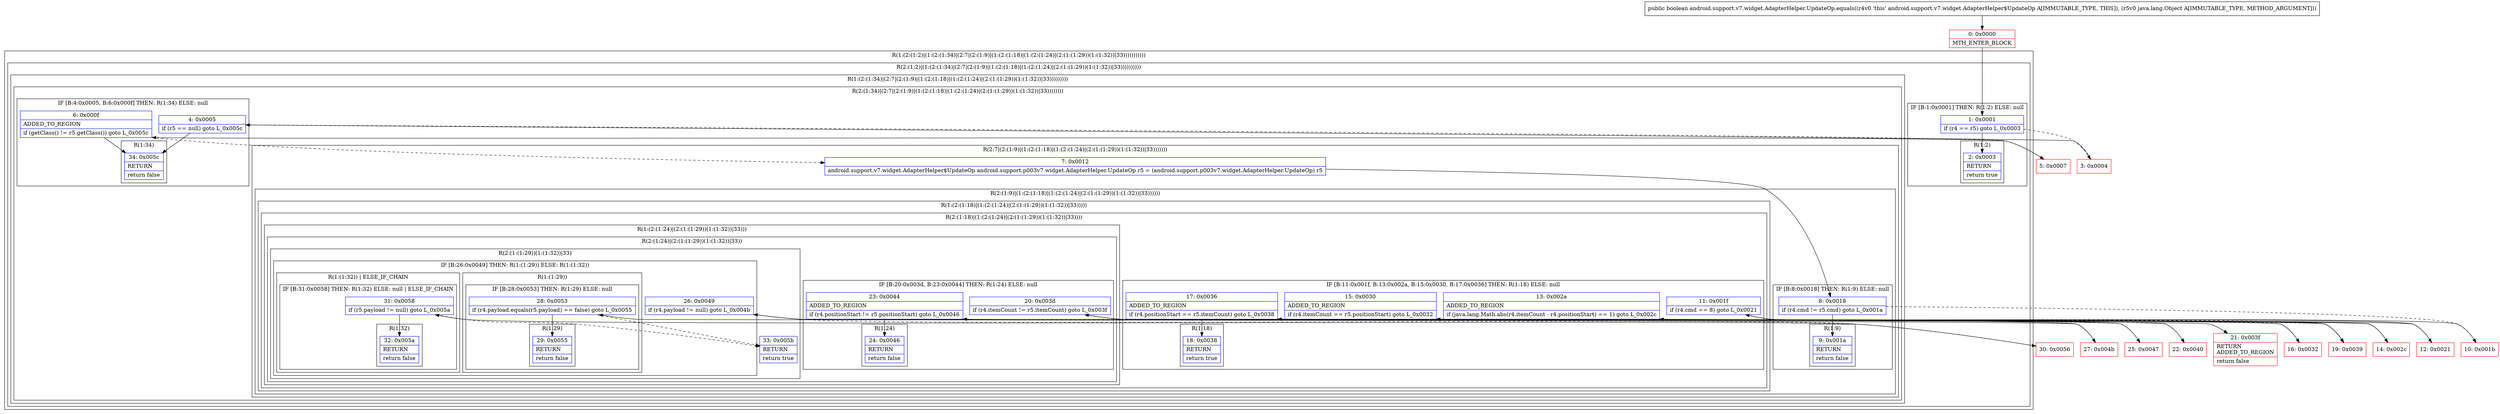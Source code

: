 digraph "CFG forandroid.support.v7.widget.AdapterHelper.UpdateOp.equals(Ljava\/lang\/Object;)Z" {
subgraph cluster_Region_1127697230 {
label = "R(1:(2:(1:2)|(1:(2:(1:34)|(2:7|(2:(1:9)|(1:(2:(1:18)|(1:(2:(1:24)|(2:(1:(1:29))(1:(1:32))|33)))))))))))";
node [shape=record,color=blue];
subgraph cluster_Region_448851143 {
label = "R(2:(1:2)|(1:(2:(1:34)|(2:7|(2:(1:9)|(1:(2:(1:18)|(1:(2:(1:24)|(2:(1:(1:29))(1:(1:32))|33))))))))))";
node [shape=record,color=blue];
subgraph cluster_IfRegion_1657789368 {
label = "IF [B:1:0x0001] THEN: R(1:2) ELSE: null";
node [shape=record,color=blue];
Node_1 [shape=record,label="{1\:\ 0x0001|if (r4 == r5) goto L_0x0003\l}"];
subgraph cluster_Region_1750643030 {
label = "R(1:2)";
node [shape=record,color=blue];
Node_2 [shape=record,label="{2\:\ 0x0003|RETURN\l|return true\l}"];
}
}
subgraph cluster_Region_298641960 {
label = "R(1:(2:(1:34)|(2:7|(2:(1:9)|(1:(2:(1:18)|(1:(2:(1:24)|(2:(1:(1:29))(1:(1:32))|33)))))))))";
node [shape=record,color=blue];
subgraph cluster_Region_217549314 {
label = "R(2:(1:34)|(2:7|(2:(1:9)|(1:(2:(1:18)|(1:(2:(1:24)|(2:(1:(1:29))(1:(1:32))|33))))))))";
node [shape=record,color=blue];
subgraph cluster_IfRegion_284787263 {
label = "IF [B:4:0x0005, B:6:0x000f] THEN: R(1:34) ELSE: null";
node [shape=record,color=blue];
Node_4 [shape=record,label="{4\:\ 0x0005|if (r5 == null) goto L_0x005c\l}"];
Node_6 [shape=record,label="{6\:\ 0x000f|ADDED_TO_REGION\l|if (getClass() != r5.getClass()) goto L_0x005c\l}"];
subgraph cluster_Region_1032213367 {
label = "R(1:34)";
node [shape=record,color=blue];
Node_34 [shape=record,label="{34\:\ 0x005c|RETURN\l|return false\l}"];
}
}
subgraph cluster_Region_991148242 {
label = "R(2:7|(2:(1:9)|(1:(2:(1:18)|(1:(2:(1:24)|(2:(1:(1:29))(1:(1:32))|33)))))))";
node [shape=record,color=blue];
Node_7 [shape=record,label="{7\:\ 0x0012|android.support.v7.widget.AdapterHelper$UpdateOp android.support.p003v7.widget.AdapterHelper.UpdateOp r5 = (android.support.p003v7.widget.AdapterHelper.UpdateOp) r5\l}"];
subgraph cluster_Region_1273852741 {
label = "R(2:(1:9)|(1:(2:(1:18)|(1:(2:(1:24)|(2:(1:(1:29))(1:(1:32))|33))))))";
node [shape=record,color=blue];
subgraph cluster_IfRegion_886119280 {
label = "IF [B:8:0x0018] THEN: R(1:9) ELSE: null";
node [shape=record,color=blue];
Node_8 [shape=record,label="{8\:\ 0x0018|if (r4.cmd != r5.cmd) goto L_0x001a\l}"];
subgraph cluster_Region_2079999904 {
label = "R(1:9)";
node [shape=record,color=blue];
Node_9 [shape=record,label="{9\:\ 0x001a|RETURN\l|return false\l}"];
}
}
subgraph cluster_Region_667863706 {
label = "R(1:(2:(1:18)|(1:(2:(1:24)|(2:(1:(1:29))(1:(1:32))|33)))))";
node [shape=record,color=blue];
subgraph cluster_Region_677132543 {
label = "R(2:(1:18)|(1:(2:(1:24)|(2:(1:(1:29))(1:(1:32))|33))))";
node [shape=record,color=blue];
subgraph cluster_IfRegion_200424447 {
label = "IF [B:11:0x001f, B:13:0x002a, B:15:0x0030, B:17:0x0036] THEN: R(1:18) ELSE: null";
node [shape=record,color=blue];
Node_11 [shape=record,label="{11\:\ 0x001f|if (r4.cmd == 8) goto L_0x0021\l}"];
Node_13 [shape=record,label="{13\:\ 0x002a|ADDED_TO_REGION\l|if (java.lang.Math.abs(r4.itemCount \- r4.positionStart) == 1) goto L_0x002c\l}"];
Node_15 [shape=record,label="{15\:\ 0x0030|ADDED_TO_REGION\l|if (r4.itemCount == r5.positionStart) goto L_0x0032\l}"];
Node_17 [shape=record,label="{17\:\ 0x0036|ADDED_TO_REGION\l|if (r4.positionStart == r5.itemCount) goto L_0x0038\l}"];
subgraph cluster_Region_134939114 {
label = "R(1:18)";
node [shape=record,color=blue];
Node_18 [shape=record,label="{18\:\ 0x0038|RETURN\l|return true\l}"];
}
}
subgraph cluster_Region_568692748 {
label = "R(1:(2:(1:24)|(2:(1:(1:29))(1:(1:32))|33)))";
node [shape=record,color=blue];
subgraph cluster_Region_1882064048 {
label = "R(2:(1:24)|(2:(1:(1:29))(1:(1:32))|33))";
node [shape=record,color=blue];
subgraph cluster_IfRegion_947641239 {
label = "IF [B:20:0x003d, B:23:0x0044] THEN: R(1:24) ELSE: null";
node [shape=record,color=blue];
Node_20 [shape=record,label="{20\:\ 0x003d|if (r4.itemCount != r5.itemCount) goto L_0x003f\l}"];
Node_23 [shape=record,label="{23\:\ 0x0044|ADDED_TO_REGION\l|if (r4.positionStart != r5.positionStart) goto L_0x0046\l}"];
subgraph cluster_Region_972833162 {
label = "R(1:24)";
node [shape=record,color=blue];
Node_24 [shape=record,label="{24\:\ 0x0046|RETURN\l|return false\l}"];
}
}
subgraph cluster_Region_1764229902 {
label = "R(2:(1:(1:29))(1:(1:32))|33)";
node [shape=record,color=blue];
subgraph cluster_IfRegion_1690344407 {
label = "IF [B:26:0x0049] THEN: R(1:(1:29)) ELSE: R(1:(1:32))";
node [shape=record,color=blue];
Node_26 [shape=record,label="{26\:\ 0x0049|if (r4.payload != null) goto L_0x004b\l}"];
subgraph cluster_Region_1682638971 {
label = "R(1:(1:29))";
node [shape=record,color=blue];
subgraph cluster_IfRegion_512242018 {
label = "IF [B:28:0x0053] THEN: R(1:29) ELSE: null";
node [shape=record,color=blue];
Node_28 [shape=record,label="{28\:\ 0x0053|if (r4.payload.equals(r5.payload) == false) goto L_0x0055\l}"];
subgraph cluster_Region_1071703401 {
label = "R(1:29)";
node [shape=record,color=blue];
Node_29 [shape=record,label="{29\:\ 0x0055|RETURN\l|return false\l}"];
}
}
}
subgraph cluster_Region_385458664 {
label = "R(1:(1:32)) | ELSE_IF_CHAIN\l";
node [shape=record,color=blue];
subgraph cluster_IfRegion_574534488 {
label = "IF [B:31:0x0058] THEN: R(1:32) ELSE: null | ELSE_IF_CHAIN\l";
node [shape=record,color=blue];
Node_31 [shape=record,label="{31\:\ 0x0058|if (r5.payload != null) goto L_0x005a\l}"];
subgraph cluster_Region_1980210883 {
label = "R(1:32)";
node [shape=record,color=blue];
Node_32 [shape=record,label="{32\:\ 0x005a|RETURN\l|return false\l}"];
}
}
}
}
Node_33 [shape=record,label="{33\:\ 0x005b|RETURN\l|return true\l}"];
}
}
}
}
}
}
}
}
}
}
}
Node_0 [shape=record,color=red,label="{0\:\ 0x0000|MTH_ENTER_BLOCK\l}"];
Node_3 [shape=record,color=red,label="{3\:\ 0x0004}"];
Node_5 [shape=record,color=red,label="{5\:\ 0x0007}"];
Node_10 [shape=record,color=red,label="{10\:\ 0x001b}"];
Node_12 [shape=record,color=red,label="{12\:\ 0x0021}"];
Node_14 [shape=record,color=red,label="{14\:\ 0x002c}"];
Node_16 [shape=record,color=red,label="{16\:\ 0x0032}"];
Node_19 [shape=record,color=red,label="{19\:\ 0x0039}"];
Node_21 [shape=record,color=red,label="{21\:\ 0x003f|RETURN\lADDED_TO_REGION\l|return false\l}"];
Node_22 [shape=record,color=red,label="{22\:\ 0x0040}"];
Node_25 [shape=record,color=red,label="{25\:\ 0x0047}"];
Node_27 [shape=record,color=red,label="{27\:\ 0x004b}"];
Node_30 [shape=record,color=red,label="{30\:\ 0x0056}"];
MethodNode[shape=record,label="{public boolean android.support.v7.widget.AdapterHelper.UpdateOp.equals((r4v0 'this' android.support.v7.widget.AdapterHelper$UpdateOp A[IMMUTABLE_TYPE, THIS]), (r5v0 java.lang.Object A[IMMUTABLE_TYPE, METHOD_ARGUMENT])) }"];
MethodNode -> Node_0;
Node_1 -> Node_2;
Node_1 -> Node_3[style=dashed];
Node_4 -> Node_5[style=dashed];
Node_4 -> Node_34;
Node_6 -> Node_7[style=dashed];
Node_6 -> Node_34;
Node_7 -> Node_8;
Node_8 -> Node_9;
Node_8 -> Node_10[style=dashed];
Node_11 -> Node_12;
Node_11 -> Node_19[style=dashed];
Node_13 -> Node_14;
Node_13 -> Node_19[style=dashed];
Node_15 -> Node_16;
Node_15 -> Node_19[style=dashed];
Node_17 -> Node_18;
Node_17 -> Node_19[style=dashed];
Node_20 -> Node_21;
Node_20 -> Node_22[style=dashed];
Node_23 -> Node_24;
Node_23 -> Node_25[style=dashed];
Node_26 -> Node_27;
Node_26 -> Node_30[style=dashed];
Node_28 -> Node_29;
Node_28 -> Node_33[style=dashed];
Node_31 -> Node_32;
Node_31 -> Node_33[style=dashed];
Node_0 -> Node_1;
Node_3 -> Node_4;
Node_5 -> Node_6;
Node_10 -> Node_11;
Node_12 -> Node_13;
Node_14 -> Node_15;
Node_16 -> Node_17;
Node_19 -> Node_20;
Node_22 -> Node_23;
Node_25 -> Node_26;
Node_27 -> Node_28;
Node_30 -> Node_31;
}

